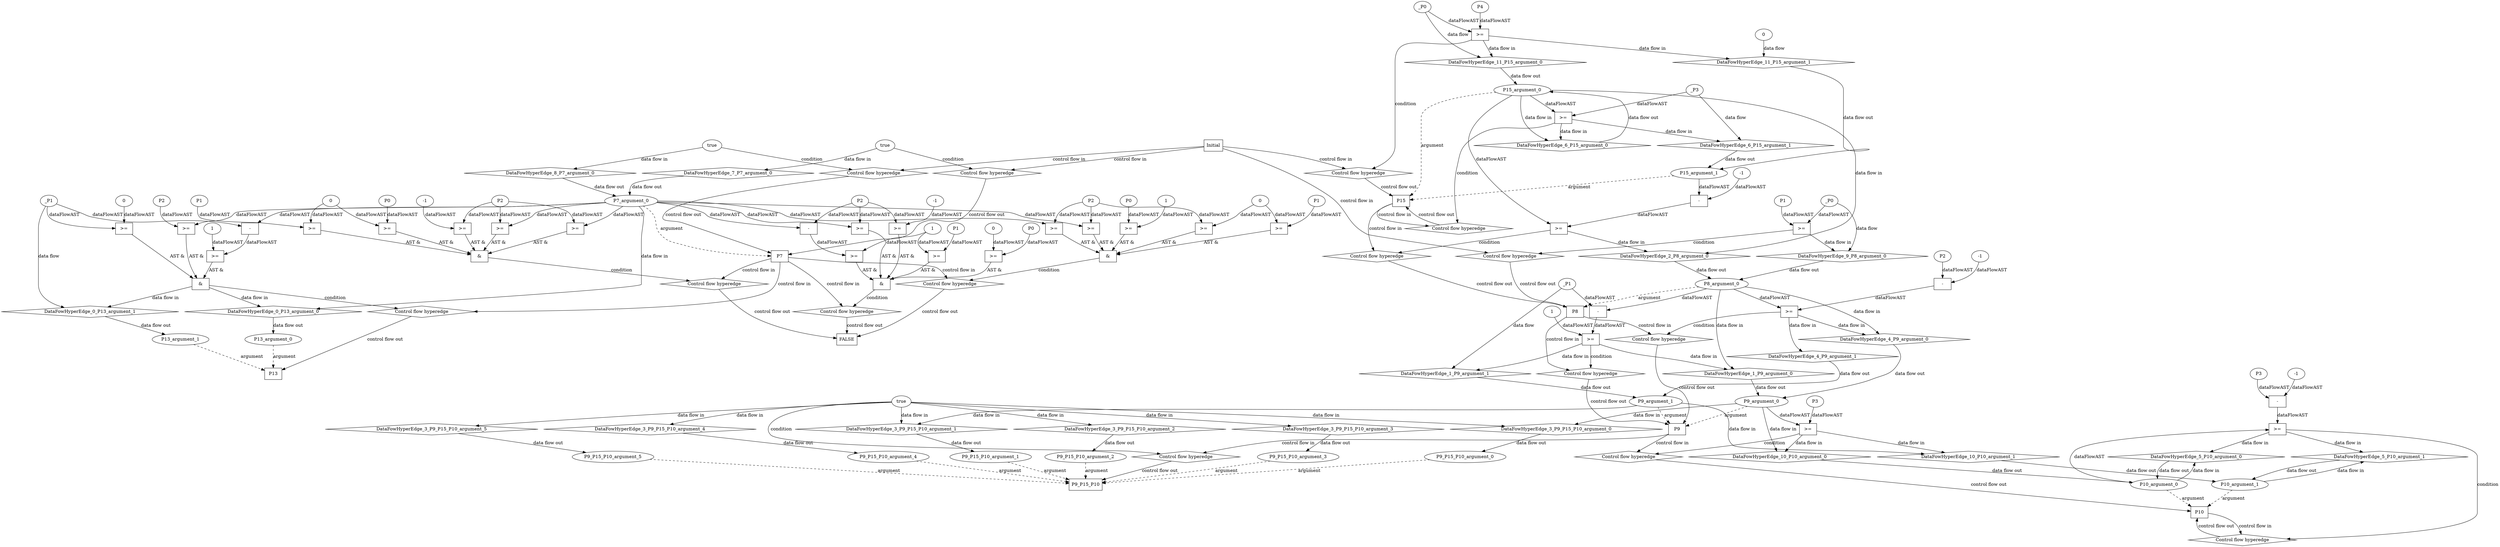 digraph dag {
"P10" [label="P10" nodeName="P10" class=cfn  shape="rect"];
"P13" [label="P13" nodeName="P13" class=cfn  shape="rect"];
"P15" [label="P15" nodeName="P15" class=cfn  shape="rect"];
"P7" [label="P7" nodeName="P7" class=cfn  shape="rect"];
"P8" [label="P8" nodeName="P8" class=cfn  shape="rect"];
"P9" [label="P9" nodeName="P9" class=cfn  shape="rect"];
"P9_P15_P10" [label="P9_P15_P10" nodeName="P9_P15_P10" class=cfn  shape="rect"];
FALSE [label="FALSE" nodeName=FALSE class=cfn  shape="rect"];
Initial [label="Initial" nodeName=Initial class=cfn  shape="rect"];
ControlFowHyperEdge_0 [label="Control flow hyperedge" nodeName=ControlFowHyperEdge_0 class=controlFlowHyperEdge shape="diamond"];
"P7" -> ControlFowHyperEdge_0 [label="control flow in"]
ControlFowHyperEdge_0 -> "P13" [label="control flow out"]
ControlFowHyperEdge_1 [label="Control flow hyperedge" nodeName=ControlFowHyperEdge_1 class=controlFlowHyperEdge shape="diamond"];
"P8" -> ControlFowHyperEdge_1 [label="control flow in"]
ControlFowHyperEdge_1 -> "P9" [label="control flow out"]
ControlFowHyperEdge_2 [label="Control flow hyperedge" nodeName=ControlFowHyperEdge_2 class=controlFlowHyperEdge shape="diamond"];
"P15" -> ControlFowHyperEdge_2 [label="control flow in"]
ControlFowHyperEdge_2 -> "P8" [label="control flow out"]
ControlFowHyperEdge_3 [label="Control flow hyperedge" nodeName=ControlFowHyperEdge_3 class=controlFlowHyperEdge shape="diamond"];
"P9" -> ControlFowHyperEdge_3 [label="control flow in"]
ControlFowHyperEdge_3 -> "P9_P15_P10" [label="control flow out"]
ControlFowHyperEdge_4 [label="Control flow hyperedge" nodeName=ControlFowHyperEdge_4 class=controlFlowHyperEdge shape="diamond"];
"P8" -> ControlFowHyperEdge_4 [label="control flow in"]
ControlFowHyperEdge_4 -> "P9" [label="control flow out"]
ControlFowHyperEdge_5 [label="Control flow hyperedge" nodeName=ControlFowHyperEdge_5 class=controlFlowHyperEdge shape="diamond"];
"P10" -> ControlFowHyperEdge_5 [label="control flow in"]
ControlFowHyperEdge_5 -> "P10" [label="control flow out"]
ControlFowHyperEdge_6 [label="Control flow hyperedge" nodeName=ControlFowHyperEdge_6 class=controlFlowHyperEdge shape="diamond"];
"P15" -> ControlFowHyperEdge_6 [label="control flow in"]
ControlFowHyperEdge_6 -> "P15" [label="control flow out"]
ControlFowHyperEdge_7 [label="Control flow hyperedge" nodeName=ControlFowHyperEdge_7 class=controlFlowHyperEdge shape="diamond"];
"Initial" -> ControlFowHyperEdge_7 [label="control flow in"]
ControlFowHyperEdge_7 -> "P7" [label="control flow out"]
ControlFowHyperEdge_8 [label="Control flow hyperedge" nodeName=ControlFowHyperEdge_8 class=controlFlowHyperEdge shape="diamond"];
"Initial" -> ControlFowHyperEdge_8 [label="control flow in"]
ControlFowHyperEdge_8 -> "P7" [label="control flow out"]
ControlFowHyperEdge_9 [label="Control flow hyperedge" nodeName=ControlFowHyperEdge_9 class=controlFlowHyperEdge shape="diamond"];
"Initial" -> ControlFowHyperEdge_9 [label="control flow in"]
ControlFowHyperEdge_9 -> "P8" [label="control flow out"]
ControlFowHyperEdge_10 [label="Control flow hyperedge" nodeName=ControlFowHyperEdge_10 class=controlFlowHyperEdge shape="diamond"];
"P9" -> ControlFowHyperEdge_10 [label="control flow in"]
ControlFowHyperEdge_10 -> "P10" [label="control flow out"]
ControlFowHyperEdge_11 [label="Control flow hyperedge" nodeName=ControlFowHyperEdge_11 class=controlFlowHyperEdge shape="diamond"];
"Initial" -> ControlFowHyperEdge_11 [label="control flow in"]
ControlFowHyperEdge_11 -> "P15" [label="control flow out"]
ControlFowHyperEdge_12 [label="Control flow hyperedge" nodeName=ControlFowHyperEdge_12 class=controlFlowHyperEdge shape="diamond"];
"P7" -> ControlFowHyperEdge_12 [label="control flow in"]
ControlFowHyperEdge_12 -> "FALSE" [label="control flow out"]
ControlFowHyperEdge_13 [label="Control flow hyperedge" nodeName=ControlFowHyperEdge_13 class=controlFlowHyperEdge shape="diamond"];
"P7" -> ControlFowHyperEdge_13 [label="control flow in"]
ControlFowHyperEdge_13 -> "FALSE" [label="control flow out"]
ControlFowHyperEdge_14 [label="Control flow hyperedge" nodeName=ControlFowHyperEdge_14 class=controlFlowHyperEdge shape="diamond"];
"P7" -> ControlFowHyperEdge_14 [label="control flow in"]
ControlFowHyperEdge_14 -> "FALSE" [label="control flow out"]
"P13_argument_0" [label="P13_argument_0" nodeName=argument0 class=argument  head="P13" shape="oval"];
"P13_argument_0" -> "P13"[label="argument" style="dashed"]
"P13_argument_1" [label="P13_argument_1" nodeName=argument1 class=argument  head="P13" shape="oval"];
"P13_argument_1" -> "P13"[label="argument" style="dashed"]
"P7_argument_0" [label="P7_argument_0" nodeName=argument0 class=argument  head="P7" shape="oval"];
"P7_argument_0" -> "P7"[label="argument" style="dashed"]
"P9_argument_0" [label="P9_argument_0" nodeName=argument0 class=argument  head="P9" shape="oval"];
"P9_argument_0" -> "P9"[label="argument" style="dashed"]
"P9_argument_1" [label="P9_argument_1" nodeName=argument1 class=argument  head="P9" shape="oval"];
"P9_argument_1" -> "P9"[label="argument" style="dashed"]
"P8_argument_0" [label="P8_argument_0" nodeName=argument0 class=argument  head="P8" shape="oval"];
"P8_argument_0" -> "P8"[label="argument" style="dashed"]
"P15_argument_0" [label="P15_argument_0" nodeName=argument0 class=argument  head="P15" shape="oval"];
"P15_argument_0" -> "P15"[label="argument" style="dashed"]
"P15_argument_1" [label="P15_argument_1" nodeName=argument1 class=argument  head="P15" shape="oval"];
"P15_argument_1" -> "P15"[label="argument" style="dashed"]
"P9_P15_P10_argument_0" [label="P9_P15_P10_argument_0" nodeName=argument0 class=argument  head="P9_P15_P10" shape="oval"];
"P9_P15_P10_argument_0" -> "P9_P15_P10"[label="argument" style="dashed"]
"P9_P15_P10_argument_1" [label="P9_P15_P10_argument_1" nodeName=argument1 class=argument  head="P9_P15_P10" shape="oval"];
"P9_P15_P10_argument_1" -> "P9_P15_P10"[label="argument" style="dashed"]
"P9_P15_P10_argument_2" [label="P9_P15_P10_argument_2" nodeName=argument2 class=argument  head="P9_P15_P10" shape="oval"];
"P9_P15_P10_argument_2" -> "P9_P15_P10"[label="argument" style="dashed"]
"P9_P15_P10_argument_3" [label="P9_P15_P10_argument_3" nodeName=argument3 class=argument  head="P9_P15_P10" shape="oval"];
"P9_P15_P10_argument_3" -> "P9_P15_P10"[label="argument" style="dashed"]
"P9_P15_P10_argument_4" [label="P9_P15_P10_argument_4" nodeName=argument4 class=argument  head="P9_P15_P10" shape="oval"];
"P9_P15_P10_argument_4" -> "P9_P15_P10"[label="argument" style="dashed"]
"P9_P15_P10_argument_5" [label="P9_P15_P10_argument_5" nodeName=argument5 class=argument  head="P9_P15_P10" shape="oval"];
"P9_P15_P10_argument_5" -> "P9_P15_P10"[label="argument" style="dashed"]
"P10_argument_0" [label="P10_argument_0" nodeName=argument0 class=argument  head="P10" shape="oval"];
"P10_argument_0" -> "P10"[label="argument" style="dashed"]
"P10_argument_1" [label="P10_argument_1" nodeName=argument1 class=argument  head="P10" shape="oval"];
"P10_argument_1" -> "P10"[label="argument" style="dashed"]

"xxxP13___P7_0xxx_and" [label="&" nodeName="xxxP13___P7_0xxx_and" class=Operator shape="rect"];
"xxxP13___P7_0xxxguard_0_node_0" [label=">=" nodeName="xxxP13___P7_0xxxguard_0_node_0" class=Operator  shape="rect"];
"xxxP13___P7_0xxxguard_0_node_2" [label="0" nodeName="xxxP13___P7_0xxxguard_0_node_2" class=Literal ];
"xxxP13___P7_0xxxdataFlow_0_node_0" -> "xxxP13___P7_0xxxguard_0_node_0"[label="dataFlowAST"]
"xxxP13___P7_0xxxguard_0_node_2" -> "xxxP13___P7_0xxxguard_0_node_0"[label="dataFlowAST"]

"xxxP13___P7_0xxxguard_0_node_0" -> "xxxP13___P7_0xxx_and" [label="AST &"];
"xxxP13___P7_0xxxguard1_node_0" [label=">=" nodeName="xxxP13___P7_0xxxguard1_node_0" class=Operator  shape="rect"];
"xxxP13___P7_0xxxguard1_node_1" [label="-" nodeName="xxxP13___P7_0xxxguard1_node_1" class= Operator shape="rect"];
"xxxP13___P7_0xxxguard1_node_4" [label="1" nodeName="xxxP13___P7_0xxxguard1_node_4" class=Literal ];
"xxxP13___P7_0xxxguard1_node_1" -> "xxxP13___P7_0xxxguard1_node_0"[label="dataFlowAST"]
"xxxP13___P7_0xxxguard1_node_4" -> "xxxP13___P7_0xxxguard1_node_0"[label="dataFlowAST"]
"P7_argument_0" -> "xxxP13___P7_0xxxguard1_node_1"[label="dataFlowAST"]
"xxxP13___P7_0xxxdataFlow_0_node_0" -> "xxxP13___P7_0xxxguard1_node_1"[label="dataFlowAST"]

"xxxP13___P7_0xxxguard1_node_0" -> "xxxP13___P7_0xxx_and" [label="AST &"];
"xxxP13___P7_0xxxguard2_node_0" [label=">=" nodeName="xxxP13___P7_0xxxguard2_node_0" class=Operator  shape="rect"];
"xxxP13___P7_0xxxguard2_node_1" [label="P2" nodeName="xxxP13___P7_0xxxguard2_node_1" class=Constant ];
"xxxP13___P7_0xxxguard2_node_1" -> "xxxP13___P7_0xxxguard2_node_0"[label="dataFlowAST"]
"P7_argument_0" -> "xxxP13___P7_0xxxguard2_node_0"[label="dataFlowAST"]

"xxxP13___P7_0xxxguard2_node_0" -> "xxxP13___P7_0xxx_and" [label="AST &"];
"xxxP13___P7_0xxx_and" -> "ControlFowHyperEdge_0" [label="condition"];
"xxxP13___P7_0xxxdataFlow_0_node_0" [label="_P1" nodeName="xxxP13___P7_0xxxdataFlow_0_node_0" class=Constant ];

"xxxP13___P7_0xxxdataFlow_0_node_0" -> "DataFowHyperEdge_0_P13_argument_1" [label="data flow"];
"xxxP9___P8_1xxxguard_0_node_0" [label=">=" nodeName="xxxP9___P8_1xxxguard_0_node_0" class=Operator  shape="rect"];
"xxxP9___P8_1xxxguard_0_node_1" [label="-" nodeName="xxxP9___P8_1xxxguard_0_node_1" class= Operator shape="rect"];
"xxxP9___P8_1xxxguard_0_node_4" [label="1" nodeName="xxxP9___P8_1xxxguard_0_node_4" class=Literal ];
"xxxP9___P8_1xxxguard_0_node_1" -> "xxxP9___P8_1xxxguard_0_node_0"[label="dataFlowAST"]
"xxxP9___P8_1xxxguard_0_node_4" -> "xxxP9___P8_1xxxguard_0_node_0"[label="dataFlowAST"]
"P8_argument_0" -> "xxxP9___P8_1xxxguard_0_node_1"[label="dataFlowAST"]
"xxxP9___P8_1xxxdataFlow_0_node_0" -> "xxxP9___P8_1xxxguard_0_node_1"[label="dataFlowAST"]

"xxxP9___P8_1xxxguard_0_node_0" -> "ControlFowHyperEdge_1" [label="condition"];
"xxxP9___P8_1xxxdataFlow_0_node_0" [label="_P1" nodeName="xxxP9___P8_1xxxdataFlow_0_node_0" class=Constant ];

"xxxP9___P8_1xxxdataFlow_0_node_0" -> "DataFowHyperEdge_1_P9_argument_1" [label="data flow"];
"xxxP8___P15_2xxxguard_0_node_0" [label=">=" nodeName="xxxP8___P15_2xxxguard_0_node_0" class=Operator  shape="rect"];
"xxxP8___P15_2xxxguard_0_node_2" [label="-" nodeName="xxxP8___P15_2xxxguard_0_node_2" class= Operator shape="rect"];
"xxxP8___P15_2xxxguard_0_node_4" [label="-1" nodeName="xxxP8___P15_2xxxguard_0_node_4" class=Literal ];
"P15_argument_0" -> "xxxP8___P15_2xxxguard_0_node_0"[label="dataFlowAST"]
"xxxP8___P15_2xxxguard_0_node_2" -> "xxxP8___P15_2xxxguard_0_node_0"[label="dataFlowAST"]
"P15_argument_1" -> "xxxP8___P15_2xxxguard_0_node_2"[label="dataFlowAST"]
"xxxP8___P15_2xxxguard_0_node_4" -> "xxxP8___P15_2xxxguard_0_node_2"[label="dataFlowAST"]

"xxxP8___P15_2xxxguard_0_node_0" -> "ControlFowHyperEdge_2" [label="condition"];
"xxxP9_P15_P10___P9_3xxxguard_0_node_0" [label="true" nodeName="xxxP9_P15_P10___P9_3xxxguard_0_node_0" class=BoolValue ];

"xxxP9_P15_P10___P9_3xxxguard_0_node_0" -> "ControlFowHyperEdge_3" [label="condition"];
"xxxP9___P8_4xxxguard_0_node_0" [label=">=" nodeName="xxxP9___P8_4xxxguard_0_node_0" class=Operator  shape="rect"];
"xxxP9___P8_4xxxguard_0_node_2" [label="-" nodeName="xxxP9___P8_4xxxguard_0_node_2" class= Operator shape="rect"];
"xxxP9___P8_4xxxguard_0_node_3" [label="P2" nodeName="xxxP9___P8_4xxxguard_0_node_3" class=Constant ];
"xxxP9___P8_4xxxguard_0_node_4" [label="-1" nodeName="xxxP9___P8_4xxxguard_0_node_4" class=Literal ];
"P8_argument_0" -> "xxxP9___P8_4xxxguard_0_node_0"[label="dataFlowAST"]
"xxxP9___P8_4xxxguard_0_node_2" -> "xxxP9___P8_4xxxguard_0_node_0"[label="dataFlowAST"]
"xxxP9___P8_4xxxguard_0_node_3" -> "xxxP9___P8_4xxxguard_0_node_2"[label="dataFlowAST"]
"xxxP9___P8_4xxxguard_0_node_4" -> "xxxP9___P8_4xxxguard_0_node_2"[label="dataFlowAST"]

"xxxP9___P8_4xxxguard_0_node_0" -> "ControlFowHyperEdge_4" [label="condition"];
"xxxP10___P10_5xxxguard_0_node_0" [label=">=" nodeName="xxxP10___P10_5xxxguard_0_node_0" class=Operator  shape="rect"];
"xxxP10___P10_5xxxguard_0_node_2" [label="-" nodeName="xxxP10___P10_5xxxguard_0_node_2" class= Operator shape="rect"];
"xxxP10___P10_5xxxguard_0_node_3" [label="P3" nodeName="xxxP10___P10_5xxxguard_0_node_3" class=Constant ];
"xxxP10___P10_5xxxguard_0_node_4" [label="-1" nodeName="xxxP10___P10_5xxxguard_0_node_4" class=Literal ];
"P10_argument_0" -> "xxxP10___P10_5xxxguard_0_node_0"[label="dataFlowAST"]
"xxxP10___P10_5xxxguard_0_node_2" -> "xxxP10___P10_5xxxguard_0_node_0"[label="dataFlowAST"]
"xxxP10___P10_5xxxguard_0_node_3" -> "xxxP10___P10_5xxxguard_0_node_2"[label="dataFlowAST"]
"xxxP10___P10_5xxxguard_0_node_4" -> "xxxP10___P10_5xxxguard_0_node_2"[label="dataFlowAST"]

"xxxP10___P10_5xxxguard_0_node_0" -> "ControlFowHyperEdge_5" [label="condition"];
"xxxP15___P15_6xxxguard_0_node_0" [label=">=" nodeName="xxxP15___P15_6xxxguard_0_node_0" class=Operator  shape="rect"];
"P15_argument_0" -> "xxxP15___P15_6xxxguard_0_node_0"[label="dataFlowAST"]
"xxxP15___P15_6xxxdataFlow_0_node_0" -> "xxxP15___P15_6xxxguard_0_node_0"[label="dataFlowAST"]

"xxxP15___P15_6xxxguard_0_node_0" -> "ControlFowHyperEdge_6" [label="condition"];
"xxxP15___P15_6xxxdataFlow_0_node_0" [label="_P3" nodeName="xxxP15___P15_6xxxdataFlow_0_node_0" class=Constant ];

"xxxP15___P15_6xxxdataFlow_0_node_0" -> "DataFowHyperEdge_6_P15_argument_1" [label="data flow"];
"xxxP7___Initial_7xxxguard_0_node_0" [label="true" nodeName="xxxP7___Initial_7xxxguard_0_node_0" class=BoolValue ];

"xxxP7___Initial_7xxxguard_0_node_0" -> "ControlFowHyperEdge_7" [label="condition"];
"xxxP7___Initial_8xxxguard_0_node_0" [label="true" nodeName="xxxP7___Initial_8xxxguard_0_node_0" class=BoolValue ];

"xxxP7___Initial_8xxxguard_0_node_0" -> "ControlFowHyperEdge_8" [label="condition"];
"xxxP8___Initial_9xxxguard_0_node_0" [label=">=" nodeName="xxxP8___Initial_9xxxguard_0_node_0" class=Operator  shape="rect"];
"xxxP8___Initial_9xxxguard_0_node_1" [label="P1" nodeName="xxxP8___Initial_9xxxguard_0_node_1" class=Constant ];
"xxxP8___Initial_9xxxguard_0_node_1" -> "xxxP8___Initial_9xxxguard_0_node_0"[label="dataFlowAST"]
"xxxP8___Initial_9xxxdataFlow_0_node_0" -> "xxxP8___Initial_9xxxguard_0_node_0"[label="dataFlowAST"]

"xxxP8___Initial_9xxxguard_0_node_0" -> "ControlFowHyperEdge_9" [label="condition"];
"xxxP8___Initial_9xxxdataFlow_0_node_0" [label="_P0" nodeName="xxxP8___Initial_9xxxdataFlow_0_node_0" class=Constant ];

"xxxP8___Initial_9xxxdataFlow_0_node_0" -> "DataFowHyperEdge_9_P8_argument_0" [label="data flow"];
"xxxP10___P9_10xxxguard_0_node_0" [label=">=" nodeName="xxxP10___P9_10xxxguard_0_node_0" class=Operator  shape="rect"];
"xxxP10___P9_10xxxguard_0_node_1" [label="P3" nodeName="xxxP10___P9_10xxxguard_0_node_1" class=Constant ];
"xxxP10___P9_10xxxguard_0_node_1" -> "xxxP10___P9_10xxxguard_0_node_0"[label="dataFlowAST"]
"P9_argument_0" -> "xxxP10___P9_10xxxguard_0_node_0"[label="dataFlowAST"]

"xxxP10___P9_10xxxguard_0_node_0" -> "ControlFowHyperEdge_10" [label="condition"];
"xxxP15___Initial_11xxxguard_0_node_0" [label=">=" nodeName="xxxP15___Initial_11xxxguard_0_node_0" class=Operator  shape="rect"];
"xxxP15___Initial_11xxxguard_0_node_1" [label="P4" nodeName="xxxP15___Initial_11xxxguard_0_node_1" class=Constant ];
"xxxP15___Initial_11xxxguard_0_node_1" -> "xxxP15___Initial_11xxxguard_0_node_0"[label="dataFlowAST"]
"xxxP15___Initial_11xxxdataFlow_0_node_0" -> "xxxP15___Initial_11xxxguard_0_node_0"[label="dataFlowAST"]

"xxxP15___Initial_11xxxguard_0_node_0" -> "ControlFowHyperEdge_11" [label="condition"];
"xxxP15___Initial_11xxxdataFlow_0_node_0" [label="_P0" nodeName="xxxP15___Initial_11xxxdataFlow_0_node_0" class=Constant ];

"xxxP15___Initial_11xxxdataFlow_0_node_0" -> "DataFowHyperEdge_11_P15_argument_0" [label="data flow"];
"xxxP15___Initial_11xxxdataFlow1_node_0" [label="0" nodeName="xxxP15___Initial_11xxxdataFlow1_node_0" class=Literal ];

"xxxP15___Initial_11xxxdataFlow1_node_0" -> "DataFowHyperEdge_11_P15_argument_1" [label="data flow"];
"xxxFALSE___P7_12xxx_and" [label="&" nodeName="xxxFALSE___P7_12xxx_and" class=Operator shape="rect"];
"xxxFALSE___P7_12xxxguard_0_node_0" [label=">=" nodeName="xxxFALSE___P7_12xxxguard_0_node_0" class=Operator  shape="rect"];
"xxxFALSE___P7_12xxxguard_0_node_1" [label="0" nodeName="xxxFALSE___P7_12xxxguard_0_node_1" class=Literal ];
"xxxFALSE___P7_12xxxguard_0_node_2" [label="P0" nodeName="xxxFALSE___P7_12xxxguard_0_node_2" class=Constant ];
"xxxFALSE___P7_12xxxguard_0_node_1" -> "xxxFALSE___P7_12xxxguard_0_node_0"[label="dataFlowAST"]
"xxxFALSE___P7_12xxxguard_0_node_2" -> "xxxFALSE___P7_12xxxguard_0_node_0"[label="dataFlowAST"]

"xxxFALSE___P7_12xxxguard_0_node_0" -> "xxxFALSE___P7_12xxx_and" [label="AST &"];
"xxxFALSE___P7_12xxxguard2_node_0" [label=">=" nodeName="xxxFALSE___P7_12xxxguard2_node_0" class=Operator  shape="rect"];
"xxxFALSE___P7_12xxxguard2_node_1" [label="P2" nodeName="xxxFALSE___P7_12xxxguard2_node_1" class=Constant ];
"xxxFALSE___P7_12xxxguard2_node_1" -> "xxxFALSE___P7_12xxxguard2_node_0"[label="dataFlowAST"]
"P7_argument_0" -> "xxxFALSE___P7_12xxxguard2_node_0"[label="dataFlowAST"]

"xxxFALSE___P7_12xxxguard2_node_0" -> "xxxFALSE___P7_12xxx_and" [label="AST &"];
"xxxFALSE___P7_12xxxguard1_node_0" [label=">=" nodeName="xxxFALSE___P7_12xxxguard1_node_0" class=Operator  shape="rect"];
"xxxFALSE___P7_12xxxguard1_node_2" [label="P1" nodeName="xxxFALSE___P7_12xxxguard1_node_2" class=Constant ];
"xxxFALSE___P7_12xxxguard_0_node_1" -> "xxxFALSE___P7_12xxxguard1_node_0"[label="dataFlowAST"]
"xxxFALSE___P7_12xxxguard1_node_2" -> "xxxFALSE___P7_12xxxguard1_node_0"[label="dataFlowAST"]

"xxxFALSE___P7_12xxxguard1_node_0" -> "xxxFALSE___P7_12xxx_and" [label="AST &"];
"xxxFALSE___P7_12xxxguard4_node_0" [label=">=" nodeName="xxxFALSE___P7_12xxxguard4_node_0" class=Operator  shape="rect"];
"xxxFALSE___P7_12xxxguard4_node_1" [label="-1" nodeName="xxxFALSE___P7_12xxxguard4_node_1" class=Literal ];
"xxxFALSE___P7_12xxxguard4_node_1" -> "xxxFALSE___P7_12xxxguard4_node_0"[label="dataFlowAST"]
"xxxFALSE___P7_12xxxguard2_node_1" -> "xxxFALSE___P7_12xxxguard4_node_0"[label="dataFlowAST"]

"xxxFALSE___P7_12xxxguard4_node_0" -> "xxxFALSE___P7_12xxx_and" [label="AST &"];
"xxxFALSE___P7_12xxxguard3_node_0" [label=">=" nodeName="xxxFALSE___P7_12xxxguard3_node_0" class=Operator  shape="rect"];
"xxxFALSE___P7_12xxxguard2_node_1" -> "xxxFALSE___P7_12xxxguard3_node_0"[label="dataFlowAST"]
"P7_argument_0" -> "xxxFALSE___P7_12xxxguard3_node_0"[label="dataFlowAST"]

"xxxFALSE___P7_12xxxguard3_node_0" -> "xxxFALSE___P7_12xxx_and" [label="AST &"];
"xxxFALSE___P7_12xxx_and" -> "ControlFowHyperEdge_12" [label="condition"];
"xxxFALSE___P7_13xxx_and" [label="&" nodeName="xxxFALSE___P7_13xxx_and" class=Operator shape="rect"];
"xxxFALSE___P7_13xxxguard1_node_0" [label=">=" nodeName="xxxFALSE___P7_13xxxguard1_node_0" class=Operator  shape="rect"];
"xxxFALSE___P7_13xxxguard1_node_1" [label="0" nodeName="xxxFALSE___P7_13xxxguard1_node_1" class=Literal ];
"xxxFALSE___P7_13xxxguard1_node_2" [label="P1" nodeName="xxxFALSE___P7_13xxxguard1_node_2" class=Constant ];
"xxxFALSE___P7_13xxxguard1_node_1" -> "xxxFALSE___P7_13xxxguard1_node_0"[label="dataFlowAST"]
"xxxFALSE___P7_13xxxguard1_node_2" -> "xxxFALSE___P7_13xxxguard1_node_0"[label="dataFlowAST"]

"xxxFALSE___P7_13xxxguard1_node_0" -> "xxxFALSE___P7_13xxx_and" [label="AST &"];
"xxxFALSE___P7_13xxxguard4_node_0" [label=">=" nodeName="xxxFALSE___P7_13xxxguard4_node_0" class=Operator  shape="rect"];
"xxxFALSE___P7_13xxxguard2_node_1" -> "xxxFALSE___P7_13xxxguard4_node_0"[label="dataFlowAST"]
"xxxFALSE___P7_13xxxguard1_node_1" -> "xxxFALSE___P7_13xxxguard4_node_0"[label="dataFlowAST"]

"xxxFALSE___P7_13xxxguard4_node_0" -> "xxxFALSE___P7_13xxx_and" [label="AST &"];
"xxxFALSE___P7_13xxxguard3_node_0" [label=">=" nodeName="xxxFALSE___P7_13xxxguard3_node_0" class=Operator  shape="rect"];
"xxxFALSE___P7_13xxxguard2_node_1" -> "xxxFALSE___P7_13xxxguard3_node_0"[label="dataFlowAST"]
"P7_argument_0" -> "xxxFALSE___P7_13xxxguard3_node_0"[label="dataFlowAST"]

"xxxFALSE___P7_13xxxguard3_node_0" -> "xxxFALSE___P7_13xxx_and" [label="AST &"];
"xxxFALSE___P7_13xxxguard2_node_0" [label=">=" nodeName="xxxFALSE___P7_13xxxguard2_node_0" class=Operator  shape="rect"];
"xxxFALSE___P7_13xxxguard2_node_1" [label="P2" nodeName="xxxFALSE___P7_13xxxguard2_node_1" class=Constant ];
"xxxFALSE___P7_13xxxguard2_node_1" -> "xxxFALSE___P7_13xxxguard2_node_0"[label="dataFlowAST"]
"P7_argument_0" -> "xxxFALSE___P7_13xxxguard2_node_0"[label="dataFlowAST"]

"xxxFALSE___P7_13xxxguard2_node_0" -> "xxxFALSE___P7_13xxx_and" [label="AST &"];
"xxxFALSE___P7_13xxxguard_0_node_0" [label=">=" nodeName="xxxFALSE___P7_13xxxguard_0_node_0" class=Operator  shape="rect"];
"xxxFALSE___P7_13xxxguard_0_node_1" [label="P0" nodeName="xxxFALSE___P7_13xxxguard_0_node_1" class=Constant ];
"xxxFALSE___P7_13xxxguard_0_node_2" [label="1" nodeName="xxxFALSE___P7_13xxxguard_0_node_2" class=Literal ];
"xxxFALSE___P7_13xxxguard_0_node_1" -> "xxxFALSE___P7_13xxxguard_0_node_0"[label="dataFlowAST"]
"xxxFALSE___P7_13xxxguard_0_node_2" -> "xxxFALSE___P7_13xxxguard_0_node_0"[label="dataFlowAST"]

"xxxFALSE___P7_13xxxguard_0_node_0" -> "xxxFALSE___P7_13xxx_and" [label="AST &"];
"xxxFALSE___P7_13xxx_and" -> "ControlFowHyperEdge_13" [label="condition"];
"xxxFALSE___P7_14xxx_and" [label="&" nodeName="xxxFALSE___P7_14xxx_and" class=Operator shape="rect"];
"xxxFALSE___P7_14xxxguard2_node_0" [label=">=" nodeName="xxxFALSE___P7_14xxxguard2_node_0" class=Operator  shape="rect"];
"xxxFALSE___P7_14xxxguard2_node_1" [label="P2" nodeName="xxxFALSE___P7_14xxxguard2_node_1" class=Constant ];
"xxxFALSE___P7_14xxxguard2_node_1" -> "xxxFALSE___P7_14xxxguard2_node_0"[label="dataFlowAST"]
"P7_argument_0" -> "xxxFALSE___P7_14xxxguard2_node_0"[label="dataFlowAST"]

"xxxFALSE___P7_14xxxguard2_node_0" -> "xxxFALSE___P7_14xxx_and" [label="AST &"];
"xxxFALSE___P7_14xxxguard1_node_0" [label=">=" nodeName="xxxFALSE___P7_14xxxguard1_node_0" class=Operator  shape="rect"];
"xxxFALSE___P7_14xxxguard1_node_1" [label="P1" nodeName="xxxFALSE___P7_14xxxguard1_node_1" class=Constant ];
"xxxFALSE___P7_14xxxguard1_node_2" [label="1" nodeName="xxxFALSE___P7_14xxxguard1_node_2" class=Literal ];
"xxxFALSE___P7_14xxxguard1_node_1" -> "xxxFALSE___P7_14xxxguard1_node_0"[label="dataFlowAST"]
"xxxFALSE___P7_14xxxguard1_node_2" -> "xxxFALSE___P7_14xxxguard1_node_0"[label="dataFlowAST"]

"xxxFALSE___P7_14xxxguard1_node_0" -> "xxxFALSE___P7_14xxx_and" [label="AST &"];
"xxxFALSE___P7_14xxxguard3_node_0" [label=">=" nodeName="xxxFALSE___P7_14xxxguard3_node_0" class=Operator  shape="rect"];
"xxxFALSE___P7_14xxxguard3_node_1" [label="-" nodeName="xxxFALSE___P7_14xxxguard3_node_1" class= Operator shape="rect"];
"xxxFALSE___P7_14xxxguard3_node_1" -> "xxxFALSE___P7_14xxxguard3_node_0"[label="dataFlowAST"]
"xxxFALSE___P7_14xxxguard1_node_2" -> "xxxFALSE___P7_14xxxguard3_node_0"[label="dataFlowAST"]
"P7_argument_0" -> "xxxFALSE___P7_14xxxguard3_node_1"[label="dataFlowAST"]
"xxxFALSE___P7_14xxxguard2_node_1" -> "xxxFALSE___P7_14xxxguard3_node_1"[label="dataFlowAST"]

"xxxFALSE___P7_14xxxguard3_node_0" -> "xxxFALSE___P7_14xxx_and" [label="AST &"];
"xxxFALSE___P7_14xxxguard4_node_0" [label=">=" nodeName="xxxFALSE___P7_14xxxguard4_node_0" class=Operator  shape="rect"];
"xxxFALSE___P7_14xxxguard4_node_1" [label="-1" nodeName="xxxFALSE___P7_14xxxguard4_node_1" class=Literal ];
"xxxFALSE___P7_14xxxguard4_node_1" -> "xxxFALSE___P7_14xxxguard4_node_0"[label="dataFlowAST"]
"xxxFALSE___P7_14xxxguard2_node_1" -> "xxxFALSE___P7_14xxxguard4_node_0"[label="dataFlowAST"]

"xxxFALSE___P7_14xxxguard4_node_0" -> "xxxFALSE___P7_14xxx_and" [label="AST &"];
"xxxFALSE___P7_14xxxguard_0_node_0" [label=">=" nodeName="xxxFALSE___P7_14xxxguard_0_node_0" class=Operator  shape="rect"];
"xxxFALSE___P7_14xxxguard_0_node_1" [label="0" nodeName="xxxFALSE___P7_14xxxguard_0_node_1" class=Literal ];
"xxxFALSE___P7_14xxxguard_0_node_2" [label="P0" nodeName="xxxFALSE___P7_14xxxguard_0_node_2" class=Constant ];
"xxxFALSE___P7_14xxxguard_0_node_1" -> "xxxFALSE___P7_14xxxguard_0_node_0"[label="dataFlowAST"]
"xxxFALSE___P7_14xxxguard_0_node_2" -> "xxxFALSE___P7_14xxxguard_0_node_0"[label="dataFlowAST"]

"xxxFALSE___P7_14xxxguard_0_node_0" -> "xxxFALSE___P7_14xxx_and" [label="AST &"];
"xxxFALSE___P7_14xxx_and" -> "ControlFowHyperEdge_14" [label="condition"];
"DataFowHyperEdge_0_P13_argument_0" [label="DataFowHyperEdge_0_P13_argument_0" nodeName="DataFowHyperEdge_0_P13_argument_0" class=DataFlowHyperedge shape="diamond"];
"DataFowHyperEdge_0_P13_argument_0" -> "P13_argument_0"[label="data flow out"]
"xxxP13___P7_0xxx_and" -> "DataFowHyperEdge_0_P13_argument_0"[label="data flow in"]
"DataFowHyperEdge_0_P13_argument_1" [label="DataFowHyperEdge_0_P13_argument_1" nodeName="DataFowHyperEdge_0_P13_argument_1" class=DataFlowHyperedge shape="diamond"];
"DataFowHyperEdge_0_P13_argument_1" -> "P13_argument_1"[label="data flow out"]
"xxxP13___P7_0xxx_and" -> "DataFowHyperEdge_0_P13_argument_1"[label="data flow in"]
"DataFowHyperEdge_1_P9_argument_0" [label="DataFowHyperEdge_1_P9_argument_0" nodeName="DataFowHyperEdge_1_P9_argument_0" class=DataFlowHyperedge shape="diamond"];
"DataFowHyperEdge_1_P9_argument_0" -> "P9_argument_0"[label="data flow out"]
"xxxP9___P8_1xxxguard_0_node_0" -> "DataFowHyperEdge_1_P9_argument_0"[label="data flow in"]
"DataFowHyperEdge_1_P9_argument_1" [label="DataFowHyperEdge_1_P9_argument_1" nodeName="DataFowHyperEdge_1_P9_argument_1" class=DataFlowHyperedge shape="diamond"];
"DataFowHyperEdge_1_P9_argument_1" -> "P9_argument_1"[label="data flow out"]
"xxxP9___P8_1xxxguard_0_node_0" -> "DataFowHyperEdge_1_P9_argument_1"[label="data flow in"]
"DataFowHyperEdge_2_P8_argument_0" [label="DataFowHyperEdge_2_P8_argument_0" nodeName="DataFowHyperEdge_2_P8_argument_0" class=DataFlowHyperedge shape="diamond"];
"DataFowHyperEdge_2_P8_argument_0" -> "P8_argument_0"[label="data flow out"]
"xxxP8___P15_2xxxguard_0_node_0" -> "DataFowHyperEdge_2_P8_argument_0"[label="data flow in"]
"DataFowHyperEdge_3_P9_P15_P10_argument_0" [label="DataFowHyperEdge_3_P9_P15_P10_argument_0" nodeName="DataFowHyperEdge_3_P9_P15_P10_argument_0" class=DataFlowHyperedge shape="diamond"];
"DataFowHyperEdge_3_P9_P15_P10_argument_0" -> "P9_P15_P10_argument_0"[label="data flow out"]
"xxxP9_P15_P10___P9_3xxxguard_0_node_0" -> "DataFowHyperEdge_3_P9_P15_P10_argument_0"[label="data flow in"]
"DataFowHyperEdge_3_P9_P15_P10_argument_1" [label="DataFowHyperEdge_3_P9_P15_P10_argument_1" nodeName="DataFowHyperEdge_3_P9_P15_P10_argument_1" class=DataFlowHyperedge shape="diamond"];
"DataFowHyperEdge_3_P9_P15_P10_argument_1" -> "P9_P15_P10_argument_1"[label="data flow out"]
"xxxP9_P15_P10___P9_3xxxguard_0_node_0" -> "DataFowHyperEdge_3_P9_P15_P10_argument_1"[label="data flow in"]
"DataFowHyperEdge_3_P9_P15_P10_argument_2" [label="DataFowHyperEdge_3_P9_P15_P10_argument_2" nodeName="DataFowHyperEdge_3_P9_P15_P10_argument_2" class=DataFlowHyperedge shape="diamond"];
"DataFowHyperEdge_3_P9_P15_P10_argument_2" -> "P9_P15_P10_argument_2"[label="data flow out"]
"xxxP9_P15_P10___P9_3xxxguard_0_node_0" -> "DataFowHyperEdge_3_P9_P15_P10_argument_2"[label="data flow in"]
"DataFowHyperEdge_3_P9_P15_P10_argument_3" [label="DataFowHyperEdge_3_P9_P15_P10_argument_3" nodeName="DataFowHyperEdge_3_P9_P15_P10_argument_3" class=DataFlowHyperedge shape="diamond"];
"DataFowHyperEdge_3_P9_P15_P10_argument_3" -> "P9_P15_P10_argument_3"[label="data flow out"]
"xxxP9_P15_P10___P9_3xxxguard_0_node_0" -> "DataFowHyperEdge_3_P9_P15_P10_argument_3"[label="data flow in"]
"DataFowHyperEdge_3_P9_P15_P10_argument_4" [label="DataFowHyperEdge_3_P9_P15_P10_argument_4" nodeName="DataFowHyperEdge_3_P9_P15_P10_argument_4" class=DataFlowHyperedge shape="diamond"];
"DataFowHyperEdge_3_P9_P15_P10_argument_4" -> "P9_P15_P10_argument_4"[label="data flow out"]
"xxxP9_P15_P10___P9_3xxxguard_0_node_0" -> "DataFowHyperEdge_3_P9_P15_P10_argument_4"[label="data flow in"]
"DataFowHyperEdge_3_P9_P15_P10_argument_5" [label="DataFowHyperEdge_3_P9_P15_P10_argument_5" nodeName="DataFowHyperEdge_3_P9_P15_P10_argument_5" class=DataFlowHyperedge shape="diamond"];
"DataFowHyperEdge_3_P9_P15_P10_argument_5" -> "P9_P15_P10_argument_5"[label="data flow out"]
"xxxP9_P15_P10___P9_3xxxguard_0_node_0" -> "DataFowHyperEdge_3_P9_P15_P10_argument_5"[label="data flow in"]
"DataFowHyperEdge_4_P9_argument_0" [label="DataFowHyperEdge_4_P9_argument_0" nodeName="DataFowHyperEdge_4_P9_argument_0" class=DataFlowHyperedge shape="diamond"];
"DataFowHyperEdge_4_P9_argument_0" -> "P9_argument_0"[label="data flow out"]
"xxxP9___P8_4xxxguard_0_node_0" -> "DataFowHyperEdge_4_P9_argument_0"[label="data flow in"]
"DataFowHyperEdge_4_P9_argument_1" [label="DataFowHyperEdge_4_P9_argument_1" nodeName="DataFowHyperEdge_4_P9_argument_1" class=DataFlowHyperedge shape="diamond"];
"DataFowHyperEdge_4_P9_argument_1" -> "P9_argument_1"[label="data flow out"]
"xxxP9___P8_4xxxguard_0_node_0" -> "DataFowHyperEdge_4_P9_argument_1"[label="data flow in"]
"DataFowHyperEdge_5_P10_argument_0" [label="DataFowHyperEdge_5_P10_argument_0" nodeName="DataFowHyperEdge_5_P10_argument_0" class=DataFlowHyperedge shape="diamond"];
"DataFowHyperEdge_5_P10_argument_0" -> "P10_argument_0"[label="data flow out"]
"xxxP10___P10_5xxxguard_0_node_0" -> "DataFowHyperEdge_5_P10_argument_0"[label="data flow in"]
"DataFowHyperEdge_5_P10_argument_1" [label="DataFowHyperEdge_5_P10_argument_1" nodeName="DataFowHyperEdge_5_P10_argument_1" class=DataFlowHyperedge shape="diamond"];
"DataFowHyperEdge_5_P10_argument_1" -> "P10_argument_1"[label="data flow out"]
"xxxP10___P10_5xxxguard_0_node_0" -> "DataFowHyperEdge_5_P10_argument_1"[label="data flow in"]
"DataFowHyperEdge_6_P15_argument_0" [label="DataFowHyperEdge_6_P15_argument_0" nodeName="DataFowHyperEdge_6_P15_argument_0" class=DataFlowHyperedge shape="diamond"];
"DataFowHyperEdge_6_P15_argument_0" -> "P15_argument_0"[label="data flow out"]
"xxxP15___P15_6xxxguard_0_node_0" -> "DataFowHyperEdge_6_P15_argument_0"[label="data flow in"]
"DataFowHyperEdge_6_P15_argument_1" [label="DataFowHyperEdge_6_P15_argument_1" nodeName="DataFowHyperEdge_6_P15_argument_1" class=DataFlowHyperedge shape="diamond"];
"DataFowHyperEdge_6_P15_argument_1" -> "P15_argument_1"[label="data flow out"]
"xxxP15___P15_6xxxguard_0_node_0" -> "DataFowHyperEdge_6_P15_argument_1"[label="data flow in"]
"DataFowHyperEdge_7_P7_argument_0" [label="DataFowHyperEdge_7_P7_argument_0" nodeName="DataFowHyperEdge_7_P7_argument_0" class=DataFlowHyperedge shape="diamond"];
"DataFowHyperEdge_7_P7_argument_0" -> "P7_argument_0"[label="data flow out"]
"xxxP7___Initial_7xxxguard_0_node_0" -> "DataFowHyperEdge_7_P7_argument_0"[label="data flow in"]
"DataFowHyperEdge_8_P7_argument_0" [label="DataFowHyperEdge_8_P7_argument_0" nodeName="DataFowHyperEdge_8_P7_argument_0" class=DataFlowHyperedge shape="diamond"];
"DataFowHyperEdge_8_P7_argument_0" -> "P7_argument_0"[label="data flow out"]
"xxxP7___Initial_8xxxguard_0_node_0" -> "DataFowHyperEdge_8_P7_argument_0"[label="data flow in"]
"DataFowHyperEdge_9_P8_argument_0" [label="DataFowHyperEdge_9_P8_argument_0" nodeName="DataFowHyperEdge_9_P8_argument_0" class=DataFlowHyperedge shape="diamond"];
"DataFowHyperEdge_9_P8_argument_0" -> "P8_argument_0"[label="data flow out"]
"xxxP8___Initial_9xxxguard_0_node_0" -> "DataFowHyperEdge_9_P8_argument_0"[label="data flow in"]
"DataFowHyperEdge_10_P10_argument_0" [label="DataFowHyperEdge_10_P10_argument_0" nodeName="DataFowHyperEdge_10_P10_argument_0" class=DataFlowHyperedge shape="diamond"];
"DataFowHyperEdge_10_P10_argument_0" -> "P10_argument_0"[label="data flow out"]
"xxxP10___P9_10xxxguard_0_node_0" -> "DataFowHyperEdge_10_P10_argument_0"[label="data flow in"]
"DataFowHyperEdge_10_P10_argument_1" [label="DataFowHyperEdge_10_P10_argument_1" nodeName="DataFowHyperEdge_10_P10_argument_1" class=DataFlowHyperedge shape="diamond"];
"DataFowHyperEdge_10_P10_argument_1" -> "P10_argument_1"[label="data flow out"]
"xxxP10___P9_10xxxguard_0_node_0" -> "DataFowHyperEdge_10_P10_argument_1"[label="data flow in"]
"DataFowHyperEdge_11_P15_argument_0" [label="DataFowHyperEdge_11_P15_argument_0" nodeName="DataFowHyperEdge_11_P15_argument_0" class=DataFlowHyperedge shape="diamond"];
"DataFowHyperEdge_11_P15_argument_0" -> "P15_argument_0"[label="data flow out"]
"xxxP15___Initial_11xxxguard_0_node_0" -> "DataFowHyperEdge_11_P15_argument_0"[label="data flow in"]
"DataFowHyperEdge_11_P15_argument_1" [label="DataFowHyperEdge_11_P15_argument_1" nodeName="DataFowHyperEdge_11_P15_argument_1" class=DataFlowHyperedge shape="diamond"];
"DataFowHyperEdge_11_P15_argument_1" -> "P15_argument_1"[label="data flow out"]
"xxxP15___Initial_11xxxguard_0_node_0" -> "DataFowHyperEdge_11_P15_argument_1"[label="data flow in"]
"P7_argument_0" -> "DataFowHyperEdge_0_P13_argument_0"[label="data flow in"]
"P8_argument_0" -> "DataFowHyperEdge_1_P9_argument_0"[label="data flow in"]
"P15_argument_0" -> "DataFowHyperEdge_2_P8_argument_0"[label="data flow in"]
"P9_argument_0" -> "DataFowHyperEdge_3_P9_P15_P10_argument_0"[label="data flow in"]
"P9_argument_1" -> "DataFowHyperEdge_3_P9_P15_P10_argument_1"[label="data flow in"]
"P8_argument_0" -> "DataFowHyperEdge_4_P9_argument_0"[label="data flow in"]
"P10_argument_0" -> "DataFowHyperEdge_5_P10_argument_0"[label="data flow in"]
"P10_argument_1" -> "DataFowHyperEdge_5_P10_argument_1"[label="data flow in"]
"P15_argument_0" -> "DataFowHyperEdge_6_P15_argument_0"[label="data flow in"]
"P9_argument_0" -> "DataFowHyperEdge_10_P10_argument_0"[label="data flow in"]
"P9_argument_1" -> "DataFowHyperEdge_10_P10_argument_1"[label="data flow in"]




}
